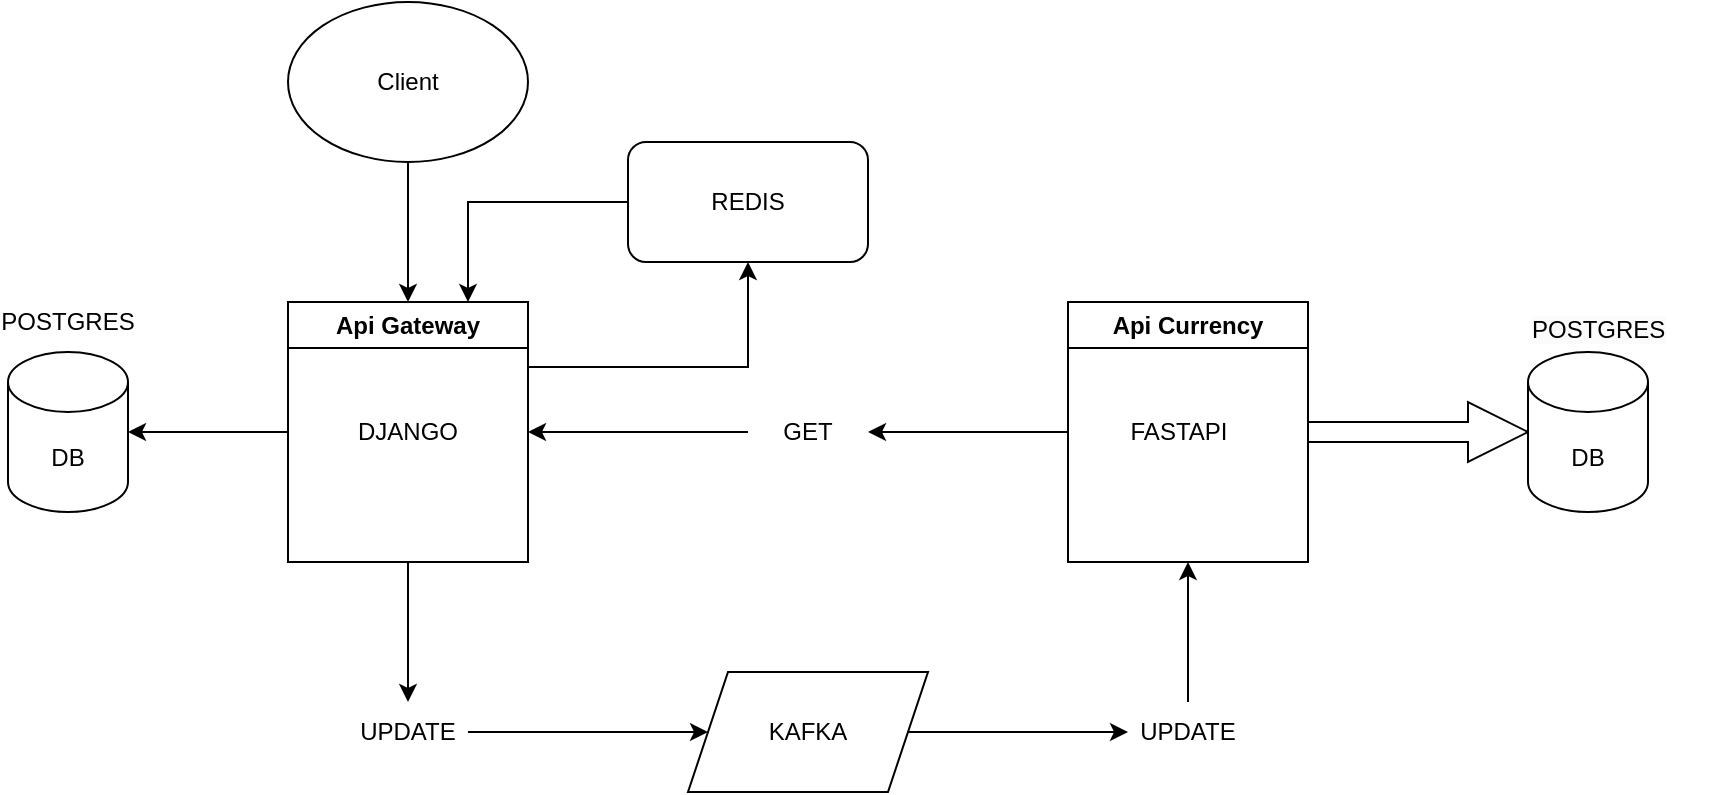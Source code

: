 <mxfile version="24.4.4" type="github">
  <diagram name="Page-1" id="vqgmwehRILp-kLkWD4mR">
    <mxGraphModel dx="1026" dy="600" grid="1" gridSize="10" guides="1" tooltips="1" connect="1" arrows="1" fold="1" page="1" pageScale="1" pageWidth="850" pageHeight="1100" math="0" shadow="0">
      <root>
        <mxCell id="0" />
        <mxCell id="1" parent="0" />
        <mxCell id="BBTjjnWvdYqN-btuLSBB-18" style="edgeStyle=orthogonalEdgeStyle;rounded=0;orthogonalLoop=1;jettySize=auto;html=1;entryX=0.5;entryY=0;entryDx=0;entryDy=0;" edge="1" parent="1" source="BBTjjnWvdYqN-btuLSBB-2" target="BBTjjnWvdYqN-btuLSBB-16">
          <mxGeometry relative="1" as="geometry" />
        </mxCell>
        <mxCell id="BBTjjnWvdYqN-btuLSBB-43" style="edgeStyle=orthogonalEdgeStyle;rounded=0;orthogonalLoop=1;jettySize=auto;html=1;exitX=1;exitY=0.25;exitDx=0;exitDy=0;entryX=0.5;entryY=1;entryDx=0;entryDy=0;" edge="1" parent="1" source="BBTjjnWvdYqN-btuLSBB-2" target="BBTjjnWvdYqN-btuLSBB-34">
          <mxGeometry relative="1" as="geometry" />
        </mxCell>
        <mxCell id="BBTjjnWvdYqN-btuLSBB-2" value="Api Gateway" style="swimlane;whiteSpace=wrap;html=1;" vertex="1" parent="1">
          <mxGeometry x="190" y="240" width="120" height="130" as="geometry" />
        </mxCell>
        <mxCell id="BBTjjnWvdYqN-btuLSBB-37" value="DJANGO" style="text;html=1;align=center;verticalAlign=middle;whiteSpace=wrap;rounded=0;" vertex="1" parent="BBTjjnWvdYqN-btuLSBB-2">
          <mxGeometry x="30" y="50" width="60" height="30" as="geometry" />
        </mxCell>
        <mxCell id="BBTjjnWvdYqN-btuLSBB-25" style="edgeStyle=orthogonalEdgeStyle;rounded=0;orthogonalLoop=1;jettySize=auto;html=1;shape=arrow;" edge="1" parent="1" source="BBTjjnWvdYqN-btuLSBB-3" target="BBTjjnWvdYqN-btuLSBB-23">
          <mxGeometry relative="1" as="geometry" />
        </mxCell>
        <mxCell id="BBTjjnWvdYqN-btuLSBB-29" style="edgeStyle=orthogonalEdgeStyle;rounded=0;orthogonalLoop=1;jettySize=auto;html=1;entryX=1;entryY=0.5;entryDx=0;entryDy=0;" edge="1" parent="1" source="BBTjjnWvdYqN-btuLSBB-31" target="BBTjjnWvdYqN-btuLSBB-2">
          <mxGeometry relative="1" as="geometry" />
        </mxCell>
        <mxCell id="BBTjjnWvdYqN-btuLSBB-3" value="Api Currency" style="swimlane;whiteSpace=wrap;html=1;" vertex="1" parent="1">
          <mxGeometry x="580" y="240" width="120" height="130" as="geometry" />
        </mxCell>
        <mxCell id="BBTjjnWvdYqN-btuLSBB-36" value="FASTAPI" style="text;html=1;align=center;verticalAlign=middle;resizable=0;points=[];autosize=1;strokeColor=none;fillColor=none;" vertex="1" parent="BBTjjnWvdYqN-btuLSBB-3">
          <mxGeometry x="20" y="50" width="70" height="30" as="geometry" />
        </mxCell>
        <mxCell id="BBTjjnWvdYqN-btuLSBB-9" style="edgeStyle=orthogonalEdgeStyle;rounded=0;orthogonalLoop=1;jettySize=auto;html=1;entryX=0.5;entryY=1;entryDx=0;entryDy=0;" edge="1" parent="1" source="BBTjjnWvdYqN-btuLSBB-20" target="BBTjjnWvdYqN-btuLSBB-3">
          <mxGeometry relative="1" as="geometry" />
        </mxCell>
        <mxCell id="BBTjjnWvdYqN-btuLSBB-22" style="edgeStyle=orthogonalEdgeStyle;rounded=0;orthogonalLoop=1;jettySize=auto;html=1;entryX=0;entryY=0.5;entryDx=0;entryDy=0;" edge="1" parent="1" source="BBTjjnWvdYqN-btuLSBB-7" target="BBTjjnWvdYqN-btuLSBB-20">
          <mxGeometry relative="1" as="geometry" />
        </mxCell>
        <mxCell id="BBTjjnWvdYqN-btuLSBB-7" value="KAFKA" style="shape=parallelogram;perimeter=parallelogramPerimeter;whiteSpace=wrap;html=1;fixedSize=1;" vertex="1" parent="1">
          <mxGeometry x="390" y="425" width="120" height="60" as="geometry" />
        </mxCell>
        <mxCell id="BBTjjnWvdYqN-btuLSBB-19" style="edgeStyle=orthogonalEdgeStyle;rounded=0;orthogonalLoop=1;jettySize=auto;html=1;" edge="1" parent="1" source="BBTjjnWvdYqN-btuLSBB-16" target="BBTjjnWvdYqN-btuLSBB-7">
          <mxGeometry relative="1" as="geometry" />
        </mxCell>
        <mxCell id="BBTjjnWvdYqN-btuLSBB-16" value="UPDATE" style="text;html=1;align=center;verticalAlign=middle;whiteSpace=wrap;rounded=0;" vertex="1" parent="1">
          <mxGeometry x="220" y="440" width="60" height="30" as="geometry" />
        </mxCell>
        <mxCell id="BBTjjnWvdYqN-btuLSBB-20" value="UPDATE" style="text;html=1;align=center;verticalAlign=middle;whiteSpace=wrap;rounded=0;" vertex="1" parent="1">
          <mxGeometry x="610" y="440" width="60" height="30" as="geometry" />
        </mxCell>
        <mxCell id="BBTjjnWvdYqN-btuLSBB-23" value="DB" style="shape=cylinder3;whiteSpace=wrap;html=1;boundedLbl=1;backgroundOutline=1;size=15;" vertex="1" parent="1">
          <mxGeometry x="810" y="265" width="60" height="80" as="geometry" />
        </mxCell>
        <mxCell id="BBTjjnWvdYqN-btuLSBB-24" value="DB" style="shape=cylinder3;whiteSpace=wrap;html=1;boundedLbl=1;backgroundOutline=1;size=15;" vertex="1" parent="1">
          <mxGeometry x="50" y="265" width="60" height="80" as="geometry" />
        </mxCell>
        <mxCell id="BBTjjnWvdYqN-btuLSBB-26" style="edgeStyle=orthogonalEdgeStyle;rounded=0;orthogonalLoop=1;jettySize=auto;html=1;entryX=1;entryY=0.5;entryDx=0;entryDy=0;entryPerimeter=0;" edge="1" parent="1" source="BBTjjnWvdYqN-btuLSBB-2" target="BBTjjnWvdYqN-btuLSBB-24">
          <mxGeometry relative="1" as="geometry" />
        </mxCell>
        <mxCell id="BBTjjnWvdYqN-btuLSBB-32" value="" style="edgeStyle=orthogonalEdgeStyle;rounded=0;orthogonalLoop=1;jettySize=auto;html=1;entryX=1;entryY=0.5;entryDx=0;entryDy=0;" edge="1" parent="1" source="BBTjjnWvdYqN-btuLSBB-3" target="BBTjjnWvdYqN-btuLSBB-31">
          <mxGeometry relative="1" as="geometry">
            <mxPoint x="580" y="305" as="sourcePoint" />
            <mxPoint x="310" y="305" as="targetPoint" />
          </mxGeometry>
        </mxCell>
        <mxCell id="BBTjjnWvdYqN-btuLSBB-31" value="GET" style="text;html=1;align=center;verticalAlign=middle;whiteSpace=wrap;rounded=0;" vertex="1" parent="1">
          <mxGeometry x="420" y="290" width="60" height="30" as="geometry" />
        </mxCell>
        <mxCell id="BBTjjnWvdYqN-btuLSBB-34" value="REDIS" style="rounded=1;whiteSpace=wrap;html=1;" vertex="1" parent="1">
          <mxGeometry x="360" y="160" width="120" height="60" as="geometry" />
        </mxCell>
        <mxCell id="BBTjjnWvdYqN-btuLSBB-38" value="POSTGRES" style="text;html=1;align=center;verticalAlign=middle;whiteSpace=wrap;rounded=0;" vertex="1" parent="1">
          <mxGeometry x="50" y="235" width="60" height="30" as="geometry" />
        </mxCell>
        <mxCell id="BBTjjnWvdYqN-btuLSBB-39" value="&lt;span style=&quot;color: rgb(0, 0, 0); font-family: Helvetica; font-size: 12px; font-style: normal; font-variant-ligatures: normal; font-variant-caps: normal; font-weight: 400; letter-spacing: normal; orphans: 2; text-align: center; text-indent: 0px; text-transform: none; widows: 2; word-spacing: 0px; -webkit-text-stroke-width: 0px; white-space: normal; background-color: rgb(251, 251, 251); text-decoration-thickness: initial; text-decoration-style: initial; text-decoration-color: initial; display: inline !important; float: none;&quot;&gt;POSTGRES&lt;/span&gt;" style="text;whiteSpace=wrap;html=1;" vertex="1" parent="1">
          <mxGeometry x="810" y="240" width="100" height="40" as="geometry" />
        </mxCell>
        <mxCell id="BBTjjnWvdYqN-btuLSBB-41" style="edgeStyle=orthogonalEdgeStyle;rounded=0;orthogonalLoop=1;jettySize=auto;html=1;entryX=0.5;entryY=0;entryDx=0;entryDy=0;" edge="1" parent="1" source="BBTjjnWvdYqN-btuLSBB-40" target="BBTjjnWvdYqN-btuLSBB-2">
          <mxGeometry relative="1" as="geometry" />
        </mxCell>
        <mxCell id="BBTjjnWvdYqN-btuLSBB-40" value="Client" style="ellipse;whiteSpace=wrap;html=1;" vertex="1" parent="1">
          <mxGeometry x="190" y="90" width="120" height="80" as="geometry" />
        </mxCell>
        <mxCell id="BBTjjnWvdYqN-btuLSBB-42" style="edgeStyle=orthogonalEdgeStyle;rounded=0;orthogonalLoop=1;jettySize=auto;html=1;entryX=0.75;entryY=0;entryDx=0;entryDy=0;" edge="1" parent="1" source="BBTjjnWvdYqN-btuLSBB-34" target="BBTjjnWvdYqN-btuLSBB-2">
          <mxGeometry relative="1" as="geometry" />
        </mxCell>
      </root>
    </mxGraphModel>
  </diagram>
</mxfile>
